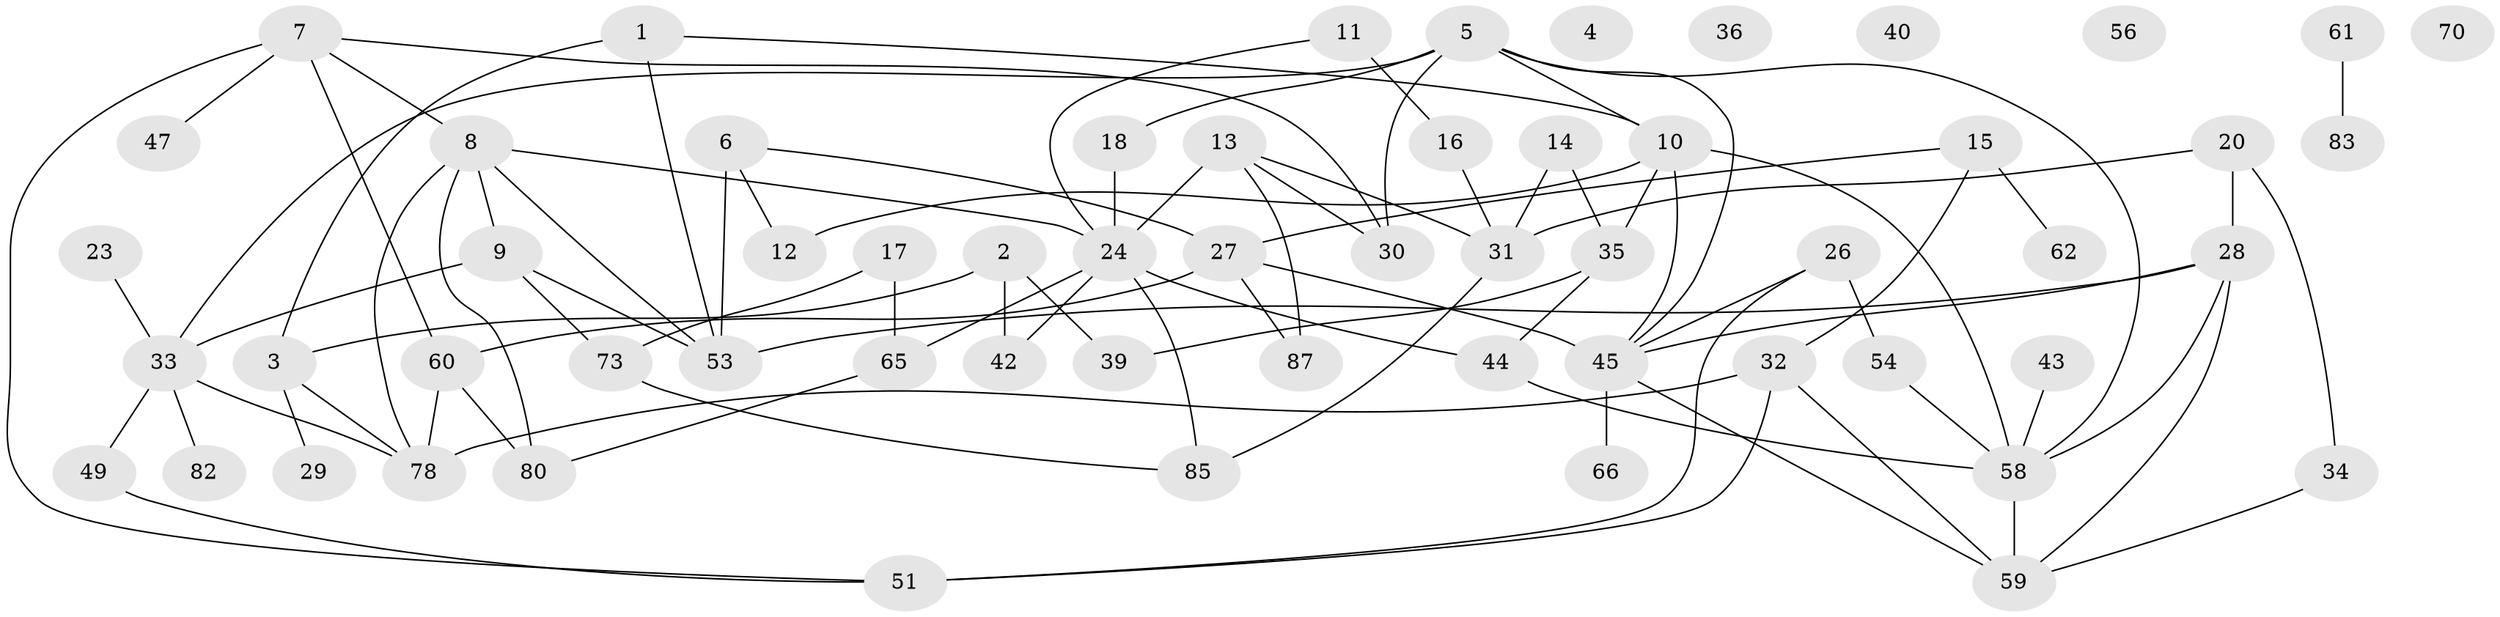 // original degree distribution, {3: 0.2159090909090909, 2: 0.25, 0: 0.045454545454545456, 4: 0.20454545454545456, 5: 0.07954545454545454, 1: 0.17045454545454544, 7: 0.011363636363636364, 6: 0.022727272727272728}
// Generated by graph-tools (version 1.1) at 2025/41/03/06/25 10:41:23]
// undirected, 59 vertices, 89 edges
graph export_dot {
graph [start="1"]
  node [color=gray90,style=filled];
  1;
  2 [super="+38"];
  3 [super="+88"];
  4;
  5 [super="+86"];
  6 [super="+67"];
  7 [super="+37"];
  8 [super="+21"];
  9 [super="+25"];
  10 [super="+19"];
  11 [super="+72"];
  12;
  13;
  14 [super="+22"];
  15 [super="+71"];
  16;
  17;
  18;
  20;
  23;
  24 [super="+41"];
  26;
  27 [super="+74"];
  28 [super="+79"];
  29;
  30 [super="+68"];
  31 [super="+55"];
  32;
  33 [super="+76"];
  34 [super="+50"];
  35 [super="+46"];
  36;
  39;
  40 [super="+48"];
  42;
  43;
  44 [super="+52"];
  45 [super="+77"];
  47;
  49;
  51 [super="+75"];
  53 [super="+57"];
  54;
  56;
  58 [super="+63"];
  59 [super="+64"];
  60 [super="+69"];
  61;
  62;
  65;
  66;
  70;
  73 [super="+81"];
  78;
  80 [super="+84"];
  82;
  83;
  85;
  87;
  1 -- 53;
  1 -- 10;
  1 -- 3;
  2 -- 39;
  2 -- 42;
  2 -- 3 [weight=2];
  3 -- 78;
  3 -- 29;
  5 -- 18;
  5 -- 10;
  5 -- 33;
  5 -- 58;
  5 -- 45;
  5 -- 30;
  6 -- 53 [weight=3];
  6 -- 12;
  6 -- 27;
  7 -- 47;
  7 -- 51;
  7 -- 60;
  7 -- 8;
  7 -- 30;
  8 -- 78;
  8 -- 24;
  8 -- 53;
  8 -- 9;
  8 -- 80;
  9 -- 33;
  9 -- 73;
  9 -- 53;
  10 -- 35;
  10 -- 12;
  10 -- 58;
  10 -- 45;
  11 -- 24;
  11 -- 16;
  13 -- 24;
  13 -- 30;
  13 -- 31;
  13 -- 87;
  14 -- 31;
  14 -- 35;
  15 -- 32;
  15 -- 62;
  15 -- 27;
  16 -- 31;
  17 -- 65;
  17 -- 73;
  18 -- 24;
  20 -- 28;
  20 -- 31;
  20 -- 34;
  23 -- 33;
  24 -- 42;
  24 -- 65;
  24 -- 85;
  24 -- 44;
  26 -- 54;
  26 -- 45;
  26 -- 51;
  27 -- 45;
  27 -- 60;
  27 -- 87;
  28 -- 45;
  28 -- 53;
  28 -- 58;
  28 -- 59;
  31 -- 85;
  32 -- 78;
  32 -- 51;
  32 -- 59;
  33 -- 82;
  33 -- 78;
  33 -- 49;
  34 -- 59;
  35 -- 39;
  35 -- 44;
  43 -- 58;
  44 -- 58;
  45 -- 66;
  45 -- 59;
  49 -- 51;
  54 -- 58;
  58 -- 59;
  60 -- 78;
  60 -- 80;
  61 -- 83;
  65 -- 80;
  73 -- 85;
}
